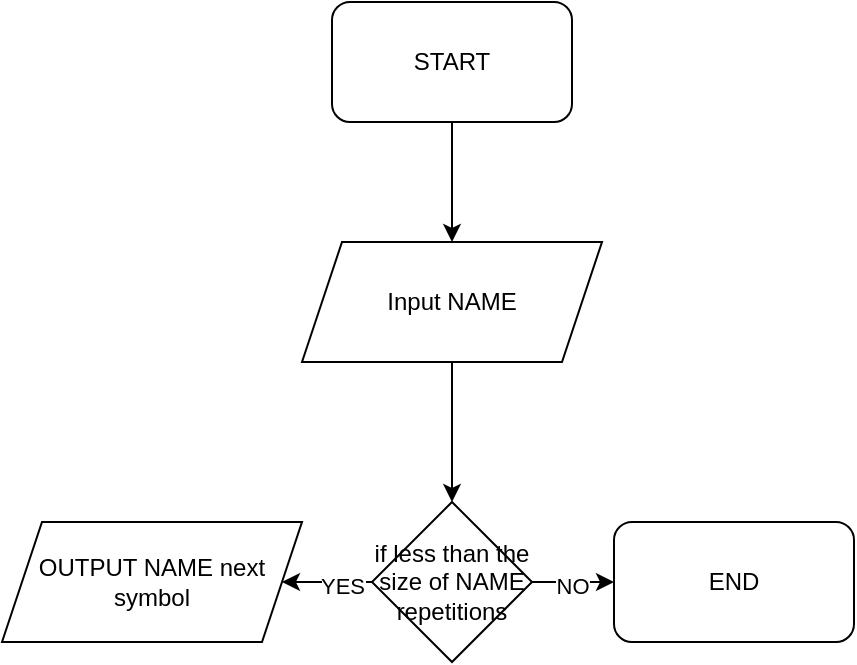 <mxfile version="15.5.4" type="embed"><diagram id="23iRSUPoRavnBvh4doch" name="Page-1"><mxGraphModel dx="656" dy="633" grid="1" gridSize="10" guides="1" tooltips="1" connect="1" arrows="1" fold="1" page="1" pageScale="1" pageWidth="827" pageHeight="1169" math="0" shadow="0"><root><mxCell id="0"/><mxCell id="1" parent="0"/><mxCell id="2" style="edgeStyle=orthogonalEdgeStyle;rounded=0;orthogonalLoop=1;jettySize=auto;html=1;" edge="1" parent="1" source="3" target="9"><mxGeometry relative="1" as="geometry"/></mxCell><mxCell id="3" value="START" style="rounded=1;whiteSpace=wrap;html=1;" vertex="1" parent="1"><mxGeometry x="299" y="30" width="120" height="60" as="geometry"/></mxCell><mxCell id="37" value="" style="edgeStyle=orthogonalEdgeStyle;rounded=0;orthogonalLoop=1;jettySize=auto;html=1;" edge="1" parent="1" source="9" target="36"><mxGeometry relative="1" as="geometry"/></mxCell><mxCell id="9" value="Input NAME" style="shape=parallelogram;perimeter=parallelogramPerimeter;whiteSpace=wrap;html=1;fixedSize=1;" vertex="1" parent="1"><mxGeometry x="284" y="150" width="150" height="60" as="geometry"/></mxCell><mxCell id="35" value="END" style="rounded=1;whiteSpace=wrap;html=1;" vertex="1" parent="1"><mxGeometry x="440" y="290" width="120" height="60" as="geometry"/></mxCell><mxCell id="41" style="edgeStyle=orthogonalEdgeStyle;rounded=0;orthogonalLoop=1;jettySize=auto;html=1;" edge="1" parent="1" source="36" target="35"><mxGeometry relative="1" as="geometry"/></mxCell><mxCell id="43" value="NO" style="edgeLabel;html=1;align=center;verticalAlign=middle;resizable=0;points=[];" vertex="1" connectable="0" parent="41"><mxGeometry x="-0.083" y="-1" relative="1" as="geometry"><mxPoint x="1" y="1" as="offset"/></mxGeometry></mxCell><mxCell id="44" style="edgeStyle=orthogonalEdgeStyle;rounded=0;orthogonalLoop=1;jettySize=auto;html=1;entryX=1;entryY=0.5;entryDx=0;entryDy=0;" edge="1" parent="1" source="36" target="40"><mxGeometry relative="1" as="geometry"/></mxCell><mxCell id="45" value="YES" style="edgeLabel;html=1;align=center;verticalAlign=middle;resizable=0;points=[];" vertex="1" connectable="0" parent="44"><mxGeometry x="-0.451" y="2" relative="1" as="geometry"><mxPoint as="offset"/></mxGeometry></mxCell><mxCell id="36" value="if less than the size of NAME repetitions" style="rhombus;whiteSpace=wrap;html=1;" vertex="1" parent="1"><mxGeometry x="319" y="280" width="80" height="80" as="geometry"/></mxCell><mxCell id="40" value="OUTPUT NAME next symbol" style="shape=parallelogram;perimeter=parallelogramPerimeter;whiteSpace=wrap;html=1;fixedSize=1;" vertex="1" parent="1"><mxGeometry x="134" y="290" width="150" height="60" as="geometry"/></mxCell></root></mxGraphModel></diagram></mxfile>